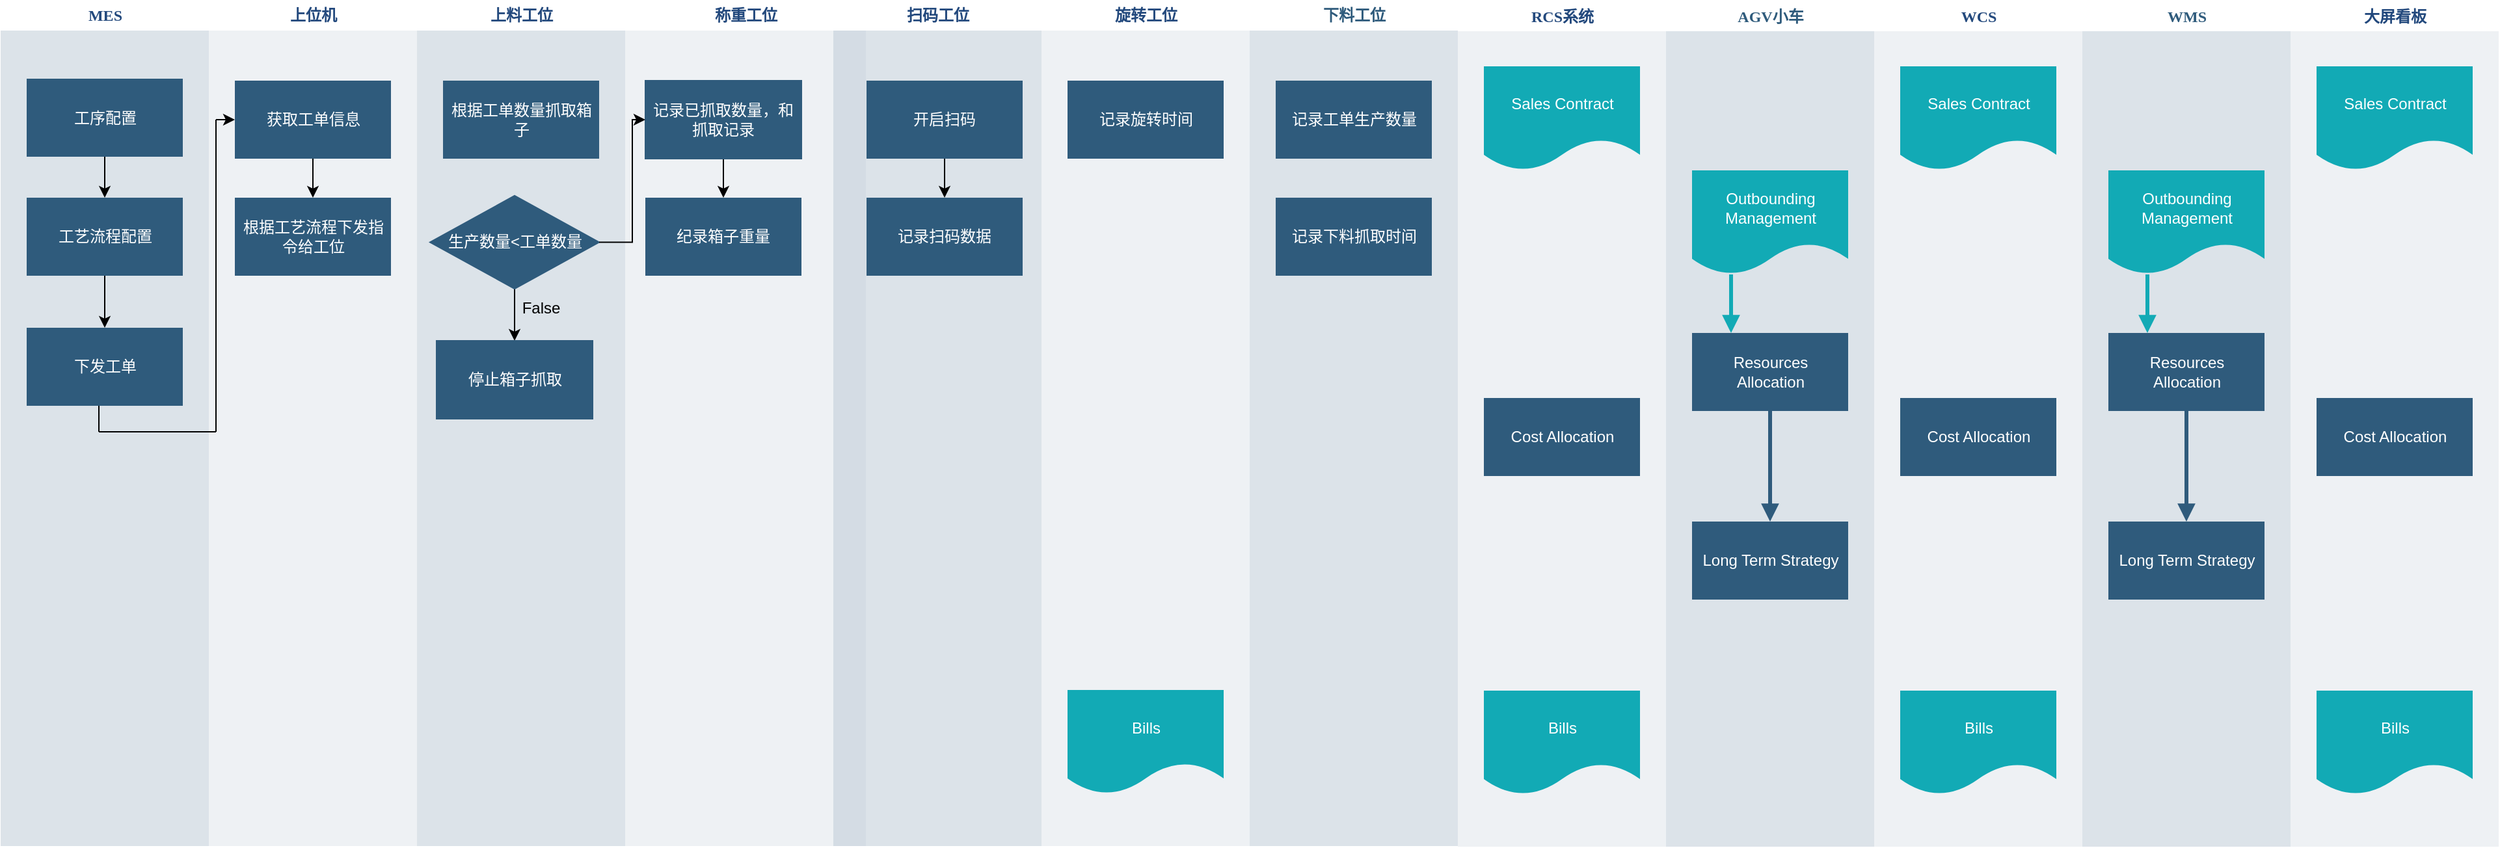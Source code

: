 <mxfile version="21.6.8" type="github">
  <diagram id="07fea595-8f29-1299-0266-81d95cde20df" name="Page-1">
    <mxGraphModel dx="819" dy="439" grid="1" gridSize="10" guides="1" tooltips="1" connect="1" arrows="1" fold="1" page="1" pageScale="1" pageWidth="1169" pageHeight="827" background="#ffffff" math="0" shadow="0">
      <root>
        <mxCell id="0" />
        <mxCell id="1" parent="0" />
        <mxCell id="170" value="&lt;font color=&quot;#23497d&quot;&gt;MES&lt;/font&gt;" style="swimlane;whiteSpace=wrap;fillColor=none;swimlaneFillColor=#BAC8D3;fontColor=#2F5B7C;fontFamily=Tahoma;html=1;strokeColor=none;opacity=50;" parent="1" vertex="1">
          <mxGeometry x="24.5" y="88.5" width="160" height="650" as="geometry">
            <mxRectangle x="20" y="20" width="80" height="23" as="alternateBounds" />
          </mxGeometry>
        </mxCell>
        <mxCell id="mZaB1QgDiazVb8Kxfvdb-246" value="" style="edgeStyle=orthogonalEdgeStyle;rounded=0;orthogonalLoop=1;jettySize=auto;html=1;" edge="1" parent="170" source="171" target="172">
          <mxGeometry relative="1" as="geometry" />
        </mxCell>
        <mxCell id="171" value="工序配置" style="whiteSpace=wrap;shadow=0;fontColor=#FFFFFF;fontFamily=Helvetica;fontStyle=0;html=1;fontSize=12;plain-purple;strokeColor=none;fillColor=#2f5b7c;gradientColor=none;spacing=6;verticalAlign=middle;" parent="170" vertex="1">
          <mxGeometry x="20" y="60" width="120" height="60" as="geometry" />
        </mxCell>
        <mxCell id="mZaB1QgDiazVb8Kxfvdb-247" value="" style="edgeStyle=orthogonalEdgeStyle;rounded=0;orthogonalLoop=1;jettySize=auto;html=1;" edge="1" parent="170" source="172" target="173">
          <mxGeometry relative="1" as="geometry" />
        </mxCell>
        <mxCell id="172" value="工艺流程配置" style="whiteSpace=wrap;strokeColor=none;fillColor=#2f5b7c;shadow=0;fontColor=#FFFFFF;fontFamily=Helvetica;fontStyle=0;html=1;fontSize=12;spacing=6;verticalAlign=middle;" parent="170" vertex="1">
          <mxGeometry x="20" y="151.5" width="120" height="60" as="geometry" />
        </mxCell>
        <mxCell id="173" value="下发工单" style="whiteSpace=wrap;strokeColor=none;fillColor=#2f5b7c;shadow=0;fontColor=#FFFFFF;fontFamily=Helvetica;fontStyle=0;html=1;fontSize=12;spacing=6;verticalAlign=middle;" parent="170" vertex="1">
          <mxGeometry x="20" y="251.5" width="120" height="60" as="geometry" />
        </mxCell>
        <mxCell id="mZaB1QgDiazVb8Kxfvdb-249" value="" style="endArrow=none;html=1;rounded=0;" edge="1" parent="170">
          <mxGeometry width="50" height="50" relative="1" as="geometry">
            <mxPoint x="75.5" y="331.5" as="sourcePoint" />
            <mxPoint x="75.5" y="311.5" as="targetPoint" />
          </mxGeometry>
        </mxCell>
        <mxCell id="176" value="&lt;font color=&quot;#23497d&quot;&gt;旋转工位&lt;/font&gt;" style="swimlane;whiteSpace=wrap;fillColor=none;swimlaneFillColor=#BAC8D3;fontColor=#2F5B7C;fontFamily=Tahoma;html=1;strokeColor=none;opacity=25;" parent="1" vertex="1">
          <mxGeometry x="824.5" y="88.5" width="160" height="650" as="geometry">
            <mxRectangle x="20" y="20" width="80" height="23" as="alternateBounds" />
          </mxGeometry>
        </mxCell>
        <mxCell id="178" value="Bills" style="shape=document;whiteSpace=wrap;verticalAlign=middle;strokeColor=none;fillColor=#12aab5;shadow=0;fontColor=#FFFFFF;fontFamily=Helvetica;fontStyle=0;html=1;fontSize=12;spacing=6;spacingBottom=22;" parent="176" vertex="1">
          <mxGeometry x="20" y="530" width="120" height="80" as="geometry" />
        </mxCell>
        <mxCell id="179" value="记录旋转时间" style="whiteSpace=wrap;strokeColor=none;fillColor=#2f5b7c;shadow=0;fontColor=#FFFFFF;fontFamily=Helvetica;fontStyle=0;html=1;fontSize=12;spacing=6;verticalAlign=middle;" parent="176" vertex="1">
          <mxGeometry x="20" y="61.5" width="120" height="60" as="geometry" />
        </mxCell>
        <mxCell id="180" value="&lt;font color=&quot;#23497d&quot;&gt;扫码工位&lt;/font&gt;" style="swimlane;whiteSpace=wrap;fillColor=none;swimlaneFillColor=#BAC8D3;fontColor=#2F5B7C;fontFamily=Tahoma;html=1;strokeColor=none;opacity=50;" parent="1" vertex="1">
          <mxGeometry x="664.5" y="88.5" width="160" height="650" as="geometry">
            <mxRectangle x="20" y="20" width="80" height="23" as="alternateBounds" />
          </mxGeometry>
        </mxCell>
        <mxCell id="mZaB1QgDiazVb8Kxfvdb-265" value="" style="edgeStyle=orthogonalEdgeStyle;rounded=0;orthogonalLoop=1;jettySize=auto;html=1;" edge="1" parent="180" source="181" target="182">
          <mxGeometry relative="1" as="geometry" />
        </mxCell>
        <mxCell id="181" value="开启扫码" style="whiteSpace=wrap;fillColor=#2f5b7c;strokeColor=none;shadow=0;fontColor=#FFFFFF;fontFamily=Helvetica;fontStyle=0;html=1;fontSize=12;spacing=6;verticalAlign=middle;" parent="180" vertex="1">
          <mxGeometry x="25.5" y="61.5" width="120" height="60" as="geometry" />
        </mxCell>
        <mxCell id="182" value="记录扫码数据" style="whiteSpace=wrap;strokeColor=none;fillColor=#2f5b7c;shadow=0;fontColor=#FFFFFF;fontFamily=Helvetica;fontStyle=0;html=1;fontSize=12;spacing=6;verticalAlign=middle;" parent="180" vertex="1">
          <mxGeometry x="25.5" y="151.5" width="120" height="60" as="geometry" />
        </mxCell>
        <mxCell id="183" value="&lt;font color=&quot;#23497d&quot;&gt;上位机&lt;/font&gt;" style="swimlane;whiteSpace=wrap;fillColor=none;swimlaneFillColor=#BAC8D3;fontColor=#2F5B7C;fontFamily=Tahoma;html=1;strokeColor=none;opacity=25;" parent="1" vertex="1">
          <mxGeometry x="184.5" y="88.5" width="160" height="650" as="geometry">
            <mxRectangle x="20" y="20" width="80" height="23" as="alternateBounds" />
          </mxGeometry>
        </mxCell>
        <mxCell id="mZaB1QgDiazVb8Kxfvdb-253" value="" style="edgeStyle=orthogonalEdgeStyle;rounded=0;orthogonalLoop=1;jettySize=auto;html=1;" edge="1" parent="183" source="184" target="mZaB1QgDiazVb8Kxfvdb-242">
          <mxGeometry relative="1" as="geometry" />
        </mxCell>
        <mxCell id="184" value="获取工单信息" style="whiteSpace=wrap;shadow=0;fontColor=#FFFFFF;fontFamily=Helvetica;fontStyle=0;html=1;fontSize=12;plain-purple;strokeColor=none;fillColor=#2f5b7c;gradientColor=none;spacing=6;verticalAlign=middle;" parent="183" vertex="1">
          <mxGeometry x="20" y="61.5" width="120" height="60" as="geometry" />
        </mxCell>
        <mxCell id="mZaB1QgDiazVb8Kxfvdb-242" value="根据工艺流程下发指令给工位" style="whiteSpace=wrap;shadow=0;fontColor=#FFFFFF;fontFamily=Helvetica;fontStyle=0;html=1;fontSize=12;plain-purple;strokeColor=none;fillColor=#2f5b7c;gradientColor=none;spacing=6;verticalAlign=middle;" vertex="1" parent="183">
          <mxGeometry x="20" y="151.5" width="120" height="60" as="geometry" />
        </mxCell>
        <mxCell id="187" value="&lt;font color=&quot;#23497d&quot;&gt;上料工位&lt;/font&gt;" style="swimlane;whiteSpace=wrap;fillColor=none;swimlaneFillColor=#BAC8D3;fontColor=#2F5B7C;fontFamily=Tahoma;html=1;strokeColor=none;opacity=50;" parent="1" vertex="1">
          <mxGeometry x="344.5" y="88.5" width="160" height="650" as="geometry">
            <mxRectangle x="20" y="20" width="80" height="23" as="alternateBounds" />
          </mxGeometry>
        </mxCell>
        <mxCell id="mZaB1QgDiazVb8Kxfvdb-241" value="根据工单数量抓取箱子" style="whiteSpace=wrap;shadow=0;fontColor=#FFFFFF;fontFamily=Helvetica;fontStyle=0;html=1;fontSize=12;plain-purple;strokeColor=none;fillColor=#2f5b7c;gradientColor=none;spacing=6;verticalAlign=middle;" vertex="1" parent="187">
          <mxGeometry x="20" y="61.5" width="120" height="60" as="geometry" />
        </mxCell>
        <mxCell id="mZaB1QgDiazVb8Kxfvdb-260" value="" style="edgeStyle=orthogonalEdgeStyle;rounded=0;orthogonalLoop=1;jettySize=auto;html=1;" edge="1" parent="187" source="mZaB1QgDiazVb8Kxfvdb-256" target="mZaB1QgDiazVb8Kxfvdb-259">
          <mxGeometry relative="1" as="geometry" />
        </mxCell>
        <mxCell id="mZaB1QgDiazVb8Kxfvdb-256" value="&lt;font color=&quot;#ffffff&quot;&gt;生产数量&amp;lt;工单数量&lt;/font&gt;" style="rhombus;whiteSpace=wrap;html=1;strokeColor=#2F5B7C;fillColor=#2F5B7C;" vertex="1" parent="187">
          <mxGeometry x="10" y="150" width="130" height="71.5" as="geometry" />
        </mxCell>
        <mxCell id="mZaB1QgDiazVb8Kxfvdb-259" value="&lt;font color=&quot;#ffffff&quot;&gt;停止箱子抓取&lt;/font&gt;" style="whiteSpace=wrap;html=1;fillColor=#2F5B7C;strokeColor=#2F5B7C;" vertex="1" parent="187">
          <mxGeometry x="15" y="261.5" width="120" height="60" as="geometry" />
        </mxCell>
        <mxCell id="mZaB1QgDiazVb8Kxfvdb-261" value="False" style="text;html=1;strokeColor=none;fillColor=none;align=center;verticalAlign=middle;whiteSpace=wrap;rounded=0;" vertex="1" parent="187">
          <mxGeometry x="65.5" y="221.5" width="60" height="30" as="geometry" />
        </mxCell>
        <mxCell id="193" value="&lt;font color=&quot;#23497d&quot;&gt;称重工位&lt;/font&gt;" style="swimlane;whiteSpace=wrap;fillColor=none;swimlaneFillColor=#BAC8D3;fontColor=#2F5B7C;fontFamily=Tahoma;html=1;strokeColor=none;opacity=25;" parent="1" vertex="1">
          <mxGeometry x="504.5" y="88.5" width="185" height="650" as="geometry">
            <mxRectangle x="20" y="20" width="80" height="23" as="alternateBounds" />
          </mxGeometry>
        </mxCell>
        <mxCell id="194" value="纪录箱子重量" style="whiteSpace=wrap;strokeColor=none;fillColor=#2f5b7c;shadow=0;fontColor=#FFFFFF;fontFamily=Helvetica;fontStyle=0;html=1;fontSize=12;spacing=6;verticalAlign=middle;" parent="193" vertex="1">
          <mxGeometry x="15.5" y="151.5" width="120" height="60" as="geometry" />
        </mxCell>
        <mxCell id="mZaB1QgDiazVb8Kxfvdb-264" value="" style="edgeStyle=orthogonalEdgeStyle;rounded=0;orthogonalLoop=1;jettySize=auto;html=1;" edge="1" parent="193" source="mZaB1QgDiazVb8Kxfvdb-262" target="194">
          <mxGeometry relative="1" as="geometry" />
        </mxCell>
        <mxCell id="mZaB1QgDiazVb8Kxfvdb-262" value="&lt;font color=&quot;#ffffff&quot;&gt;记录已抓取数量，和抓取记录&lt;/font&gt;" style="whiteSpace=wrap;html=1;fillColor=#2F5B7C;strokeColor=#2F5B7C;" vertex="1" parent="193">
          <mxGeometry x="15.5" y="61.5" width="120" height="60" as="geometry" />
        </mxCell>
        <mxCell id="196" value="下料工位" style="swimlane;whiteSpace=wrap;fillColor=none;swimlaneFillColor=#BAC8D3;fontColor=#2F5B7C;fontFamily=Tahoma;html=1;strokeColor=none;opacity=50;" parent="1" vertex="1">
          <mxGeometry x="984.5" y="88.5" width="160" height="650" as="geometry">
            <mxRectangle x="20" y="20" width="80" height="23" as="alternateBounds" />
          </mxGeometry>
        </mxCell>
        <mxCell id="198" value="记录工单生产数量" style="whiteSpace=wrap;strokeColor=none;fillColor=#2f5b7c;shadow=0;fontColor=#FFFFFF;fontFamily=Helvetica;fontStyle=0;html=1;fontSize=12;spacing=6;verticalAlign=middle;" parent="196" vertex="1">
          <mxGeometry x="20" y="61.5" width="120" height="60" as="geometry" />
        </mxCell>
        <mxCell id="199" value="记录下料抓取时间" style="whiteSpace=wrap;strokeColor=none;fillColor=#2f5b7c;shadow=0;fontColor=#FFFFFF;fontFamily=Helvetica;fontStyle=0;html=1;fontSize=12;spacing=6;verticalAlign=middle;" parent="196" vertex="1">
          <mxGeometry x="20" y="151.5" width="120" height="60" as="geometry" />
        </mxCell>
        <mxCell id="mZaB1QgDiazVb8Kxfvdb-217" value="&lt;font color=&quot;#23497d&quot;&gt;RCS系统&lt;/font&gt;" style="swimlane;whiteSpace=wrap;fillColor=none;swimlaneFillColor=#BAC8D3;fontColor=#2F5B7C;fontFamily=Tahoma;html=1;strokeColor=none;opacity=25;startSize=23;" vertex="1" parent="1">
          <mxGeometry x="1144.5" y="89" width="160" height="650" as="geometry">
            <mxRectangle x="20" y="20" width="80" height="23" as="alternateBounds" />
          </mxGeometry>
        </mxCell>
        <mxCell id="mZaB1QgDiazVb8Kxfvdb-218" value="Sales Contract" style="shape=document;whiteSpace=wrap;verticalAlign=middle;strokeColor=none;fillColor=#12aab5;shadow=0;fontColor=#FFFFFF;fontFamily=Helvetica;fontStyle=0;html=1;fontSize=12;spacing=6;spacingBottom=22;" vertex="1" parent="mZaB1QgDiazVb8Kxfvdb-217">
          <mxGeometry x="20" y="50" width="120" height="80" as="geometry" />
        </mxCell>
        <mxCell id="mZaB1QgDiazVb8Kxfvdb-219" value="Bills" style="shape=document;whiteSpace=wrap;verticalAlign=middle;strokeColor=none;fillColor=#12aab5;shadow=0;fontColor=#FFFFFF;fontFamily=Helvetica;fontStyle=0;html=1;fontSize=12;spacing=6;spacingBottom=22;" vertex="1" parent="mZaB1QgDiazVb8Kxfvdb-217">
          <mxGeometry x="20" y="530" width="120" height="80" as="geometry" />
        </mxCell>
        <mxCell id="mZaB1QgDiazVb8Kxfvdb-220" value="Cost Allocation" style="whiteSpace=wrap;strokeColor=none;fillColor=#2f5b7c;shadow=0;fontColor=#FFFFFF;fontFamily=Helvetica;fontStyle=0;html=1;fontSize=12;spacing=6;verticalAlign=middle;" vertex="1" parent="mZaB1QgDiazVb8Kxfvdb-217">
          <mxGeometry x="20" y="305" width="120" height="60" as="geometry" />
        </mxCell>
        <mxCell id="mZaB1QgDiazVb8Kxfvdb-221" value="AGV小车" style="swimlane;whiteSpace=wrap;fillColor=none;swimlaneFillColor=#BAC8D3;fontColor=#2F5B7C;fontFamily=Tahoma;html=1;strokeColor=none;opacity=50;" vertex="1" parent="1">
          <mxGeometry x="1304.5" y="89" width="160" height="650" as="geometry">
            <mxRectangle x="20" y="20" width="80" height="23" as="alternateBounds" />
          </mxGeometry>
        </mxCell>
        <mxCell id="mZaB1QgDiazVb8Kxfvdb-222" value="Outbounding Management" style="shape=document;whiteSpace=wrap;verticalAlign=middle;strokeColor=none;fillColor=#12aab5;shadow=0;fontColor=#FFFFFF;fontFamily=Helvetica;fontStyle=0;html=1;fontSize=12;spacing=6;spacingBottom=22;" vertex="1" parent="mZaB1QgDiazVb8Kxfvdb-221">
          <mxGeometry x="20" y="130" width="120" height="80" as="geometry" />
        </mxCell>
        <mxCell id="mZaB1QgDiazVb8Kxfvdb-223" value="Resources Allocation" style="whiteSpace=wrap;strokeColor=none;fillColor=#2f5b7c;shadow=0;fontColor=#FFFFFF;fontFamily=Helvetica;fontStyle=0;html=1;fontSize=12;spacing=6;verticalAlign=middle;" vertex="1" parent="mZaB1QgDiazVb8Kxfvdb-221">
          <mxGeometry x="20" y="255" width="120" height="60" as="geometry" />
        </mxCell>
        <mxCell id="mZaB1QgDiazVb8Kxfvdb-224" value="Long Term Strategy" style="whiteSpace=wrap;strokeColor=none;fillColor=#2f5b7c;shadow=0;fontColor=#FFFFFF;fontFamily=Helvetica;fontStyle=0;html=1;fontSize=12;spacing=6;verticalAlign=middle;" vertex="1" parent="mZaB1QgDiazVb8Kxfvdb-221">
          <mxGeometry x="20" y="400" width="120" height="60" as="geometry" />
        </mxCell>
        <mxCell id="mZaB1QgDiazVb8Kxfvdb-225" value="" style="edgeStyle=segmentEdgeStyle;strokeColor=#2F5B7C;strokeWidth=3;html=1;endArrow=block;endFill=1;" edge="1" parent="mZaB1QgDiazVb8Kxfvdb-221" source="mZaB1QgDiazVb8Kxfvdb-223" target="mZaB1QgDiazVb8Kxfvdb-224">
          <mxGeometry width="100" height="100" relative="1" as="geometry">
            <mxPoint x="30" y="570" as="sourcePoint" />
            <mxPoint x="130" y="470" as="targetPoint" />
          </mxGeometry>
        </mxCell>
        <mxCell id="mZaB1QgDiazVb8Kxfvdb-226" value="" style="edgeStyle=segmentEdgeStyle;entryX=0.25;entryY=0;strokeColor=#12AAB5;strokeWidth=3;html=1;endArrow=block;endFill=1;" edge="1" parent="mZaB1QgDiazVb8Kxfvdb-221" source="mZaB1QgDiazVb8Kxfvdb-222" target="mZaB1QgDiazVb8Kxfvdb-223">
          <mxGeometry width="100" height="100" relative="1" as="geometry">
            <mxPoint x="-120" y="260" as="sourcePoint" />
            <mxPoint x="-20" y="160" as="targetPoint" />
          </mxGeometry>
        </mxCell>
        <mxCell id="mZaB1QgDiazVb8Kxfvdb-227" value="&lt;font color=&quot;#23497d&quot;&gt;WCS&lt;/font&gt;" style="swimlane;whiteSpace=wrap;fillColor=none;swimlaneFillColor=#BAC8D3;fontColor=#2F5B7C;fontFamily=Tahoma;html=1;strokeColor=none;opacity=25;startSize=23;" vertex="1" parent="1">
          <mxGeometry x="1464.5" y="89" width="160" height="650" as="geometry">
            <mxRectangle x="20" y="20" width="80" height="23" as="alternateBounds" />
          </mxGeometry>
        </mxCell>
        <mxCell id="mZaB1QgDiazVb8Kxfvdb-228" value="Sales Contract" style="shape=document;whiteSpace=wrap;verticalAlign=middle;strokeColor=none;fillColor=#12aab5;shadow=0;fontColor=#FFFFFF;fontFamily=Helvetica;fontStyle=0;html=1;fontSize=12;spacing=6;spacingBottom=22;" vertex="1" parent="mZaB1QgDiazVb8Kxfvdb-227">
          <mxGeometry x="20" y="50" width="120" height="80" as="geometry" />
        </mxCell>
        <mxCell id="mZaB1QgDiazVb8Kxfvdb-229" value="Bills" style="shape=document;whiteSpace=wrap;verticalAlign=middle;strokeColor=none;fillColor=#12aab5;shadow=0;fontColor=#FFFFFF;fontFamily=Helvetica;fontStyle=0;html=1;fontSize=12;spacing=6;spacingBottom=22;" vertex="1" parent="mZaB1QgDiazVb8Kxfvdb-227">
          <mxGeometry x="20" y="530" width="120" height="80" as="geometry" />
        </mxCell>
        <mxCell id="mZaB1QgDiazVb8Kxfvdb-230" value="Cost Allocation" style="whiteSpace=wrap;strokeColor=none;fillColor=#2f5b7c;shadow=0;fontColor=#FFFFFF;fontFamily=Helvetica;fontStyle=0;html=1;fontSize=12;spacing=6;verticalAlign=middle;" vertex="1" parent="mZaB1QgDiazVb8Kxfvdb-227">
          <mxGeometry x="20" y="305" width="120" height="60" as="geometry" />
        </mxCell>
        <mxCell id="mZaB1QgDiazVb8Kxfvdb-231" value="WMS" style="swimlane;whiteSpace=wrap;fillColor=none;swimlaneFillColor=#BAC8D3;fontColor=#2F5B7C;fontFamily=Tahoma;html=1;strokeColor=none;opacity=50;" vertex="1" parent="1">
          <mxGeometry x="1624.5" y="89" width="160" height="650" as="geometry">
            <mxRectangle x="20" y="20" width="80" height="23" as="alternateBounds" />
          </mxGeometry>
        </mxCell>
        <mxCell id="mZaB1QgDiazVb8Kxfvdb-232" value="Outbounding Management" style="shape=document;whiteSpace=wrap;verticalAlign=middle;strokeColor=none;fillColor=#12aab5;shadow=0;fontColor=#FFFFFF;fontFamily=Helvetica;fontStyle=0;html=1;fontSize=12;spacing=6;spacingBottom=22;" vertex="1" parent="mZaB1QgDiazVb8Kxfvdb-231">
          <mxGeometry x="20" y="130" width="120" height="80" as="geometry" />
        </mxCell>
        <mxCell id="mZaB1QgDiazVb8Kxfvdb-233" value="Resources Allocation" style="whiteSpace=wrap;strokeColor=none;fillColor=#2f5b7c;shadow=0;fontColor=#FFFFFF;fontFamily=Helvetica;fontStyle=0;html=1;fontSize=12;spacing=6;verticalAlign=middle;" vertex="1" parent="mZaB1QgDiazVb8Kxfvdb-231">
          <mxGeometry x="20" y="255" width="120" height="60" as="geometry" />
        </mxCell>
        <mxCell id="mZaB1QgDiazVb8Kxfvdb-234" value="Long Term Strategy" style="whiteSpace=wrap;strokeColor=none;fillColor=#2f5b7c;shadow=0;fontColor=#FFFFFF;fontFamily=Helvetica;fontStyle=0;html=1;fontSize=12;spacing=6;verticalAlign=middle;" vertex="1" parent="mZaB1QgDiazVb8Kxfvdb-231">
          <mxGeometry x="20" y="400" width="120" height="60" as="geometry" />
        </mxCell>
        <mxCell id="mZaB1QgDiazVb8Kxfvdb-235" value="" style="edgeStyle=segmentEdgeStyle;strokeColor=#2F5B7C;strokeWidth=3;html=1;endArrow=block;endFill=1;" edge="1" parent="mZaB1QgDiazVb8Kxfvdb-231" source="mZaB1QgDiazVb8Kxfvdb-233" target="mZaB1QgDiazVb8Kxfvdb-234">
          <mxGeometry width="100" height="100" relative="1" as="geometry">
            <mxPoint x="30" y="570" as="sourcePoint" />
            <mxPoint x="130" y="470" as="targetPoint" />
          </mxGeometry>
        </mxCell>
        <mxCell id="mZaB1QgDiazVb8Kxfvdb-236" value="" style="edgeStyle=segmentEdgeStyle;entryX=0.25;entryY=0;strokeColor=#12AAB5;strokeWidth=3;html=1;endArrow=block;endFill=1;" edge="1" parent="mZaB1QgDiazVb8Kxfvdb-231" source="mZaB1QgDiazVb8Kxfvdb-232" target="mZaB1QgDiazVb8Kxfvdb-233">
          <mxGeometry width="100" height="100" relative="1" as="geometry">
            <mxPoint x="-120" y="260" as="sourcePoint" />
            <mxPoint x="-20" y="160" as="targetPoint" />
          </mxGeometry>
        </mxCell>
        <mxCell id="mZaB1QgDiazVb8Kxfvdb-237" value="&lt;font color=&quot;#23497d&quot;&gt;大屏看板&lt;/font&gt;" style="swimlane;whiteSpace=wrap;fillColor=none;swimlaneFillColor=#BAC8D3;fontColor=#2F5B7C;fontFamily=Tahoma;html=1;strokeColor=none;opacity=25;startSize=23;" vertex="1" parent="1">
          <mxGeometry x="1784.5" y="89" width="160" height="650" as="geometry">
            <mxRectangle x="20" y="20" width="80" height="23" as="alternateBounds" />
          </mxGeometry>
        </mxCell>
        <mxCell id="mZaB1QgDiazVb8Kxfvdb-238" value="Sales Contract" style="shape=document;whiteSpace=wrap;verticalAlign=middle;strokeColor=none;fillColor=#12aab5;shadow=0;fontColor=#FFFFFF;fontFamily=Helvetica;fontStyle=0;html=1;fontSize=12;spacing=6;spacingBottom=22;" vertex="1" parent="mZaB1QgDiazVb8Kxfvdb-237">
          <mxGeometry x="20" y="50" width="120" height="80" as="geometry" />
        </mxCell>
        <mxCell id="mZaB1QgDiazVb8Kxfvdb-239" value="Bills" style="shape=document;whiteSpace=wrap;verticalAlign=middle;strokeColor=none;fillColor=#12aab5;shadow=0;fontColor=#FFFFFF;fontFamily=Helvetica;fontStyle=0;html=1;fontSize=12;spacing=6;spacingBottom=22;" vertex="1" parent="mZaB1QgDiazVb8Kxfvdb-237">
          <mxGeometry x="20" y="530" width="120" height="80" as="geometry" />
        </mxCell>
        <mxCell id="mZaB1QgDiazVb8Kxfvdb-240" value="Cost Allocation" style="whiteSpace=wrap;strokeColor=none;fillColor=#2f5b7c;shadow=0;fontColor=#FFFFFF;fontFamily=Helvetica;fontStyle=0;html=1;fontSize=12;spacing=6;verticalAlign=middle;" vertex="1" parent="mZaB1QgDiazVb8Kxfvdb-237">
          <mxGeometry x="20" y="305" width="120" height="60" as="geometry" />
        </mxCell>
        <mxCell id="mZaB1QgDiazVb8Kxfvdb-250" value="" style="endArrow=none;html=1;rounded=0;" edge="1" parent="1">
          <mxGeometry width="50" height="50" relative="1" as="geometry">
            <mxPoint x="100" y="420" as="sourcePoint" />
            <mxPoint x="190" y="420" as="targetPoint" />
          </mxGeometry>
        </mxCell>
        <mxCell id="mZaB1QgDiazVb8Kxfvdb-251" value="" style="endArrow=none;html=1;rounded=0;" edge="1" parent="1">
          <mxGeometry width="50" height="50" relative="1" as="geometry">
            <mxPoint x="190" y="420" as="sourcePoint" />
            <mxPoint x="190" y="180" as="targetPoint" />
          </mxGeometry>
        </mxCell>
        <mxCell id="mZaB1QgDiazVb8Kxfvdb-252" value="" style="endArrow=classic;html=1;rounded=0;entryX=0;entryY=0.5;entryDx=0;entryDy=0;" edge="1" parent="1" target="184">
          <mxGeometry width="50" height="50" relative="1" as="geometry">
            <mxPoint x="190" y="180" as="sourcePoint" />
            <mxPoint x="340" y="230" as="targetPoint" />
          </mxGeometry>
        </mxCell>
        <mxCell id="mZaB1QgDiazVb8Kxfvdb-263" value="" style="edgeStyle=orthogonalEdgeStyle;rounded=0;orthogonalLoop=1;jettySize=auto;html=1;" edge="1" parent="1" source="mZaB1QgDiazVb8Kxfvdb-256" target="mZaB1QgDiazVb8Kxfvdb-262">
          <mxGeometry relative="1" as="geometry">
            <Array as="points">
              <mxPoint x="510" y="274" />
              <mxPoint x="510" y="180" />
            </Array>
          </mxGeometry>
        </mxCell>
      </root>
    </mxGraphModel>
  </diagram>
</mxfile>
